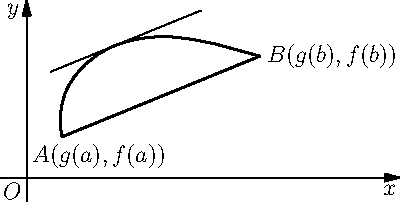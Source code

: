 size(200);
import graph;
path p=(33,38)..controls(29.6560104842,52.3892827098)and(31.0592782656,67.47441136)..(37,81)
..controls(45.2446736313,99.7711306797)and(61.2059009133,113.772140701)..(80,122)
..controls(96.9475874258,129.419475877)and(115.530845438,131.944677476)..(134,131)
..controls(147.162683773,130.326742821)and(160.148532738,127.906165782)..(173,125)
  ..controls(187.8350702,121.645272286)and(202.515846988,117.641424071)..(217,113);
draw(p,linewidth(1));
pair A=point(p,0);
pair B=point(p,length(p));
draw(A--B,linewidth(1));

real k=(B.y-A.y)/(B.x-A.x);
real t=dirtime(p,(1,k));
pair C=point(p,t);
draw(C-60(1,k)--C--C+80(1,k));
axes("$x$","$y$",Arrow());
label("$O$",(0,0),SW);
label("$A(g(a),f(a))$",A,S+0.5E);
label("$B(g(b),f(b))$",B,E);

